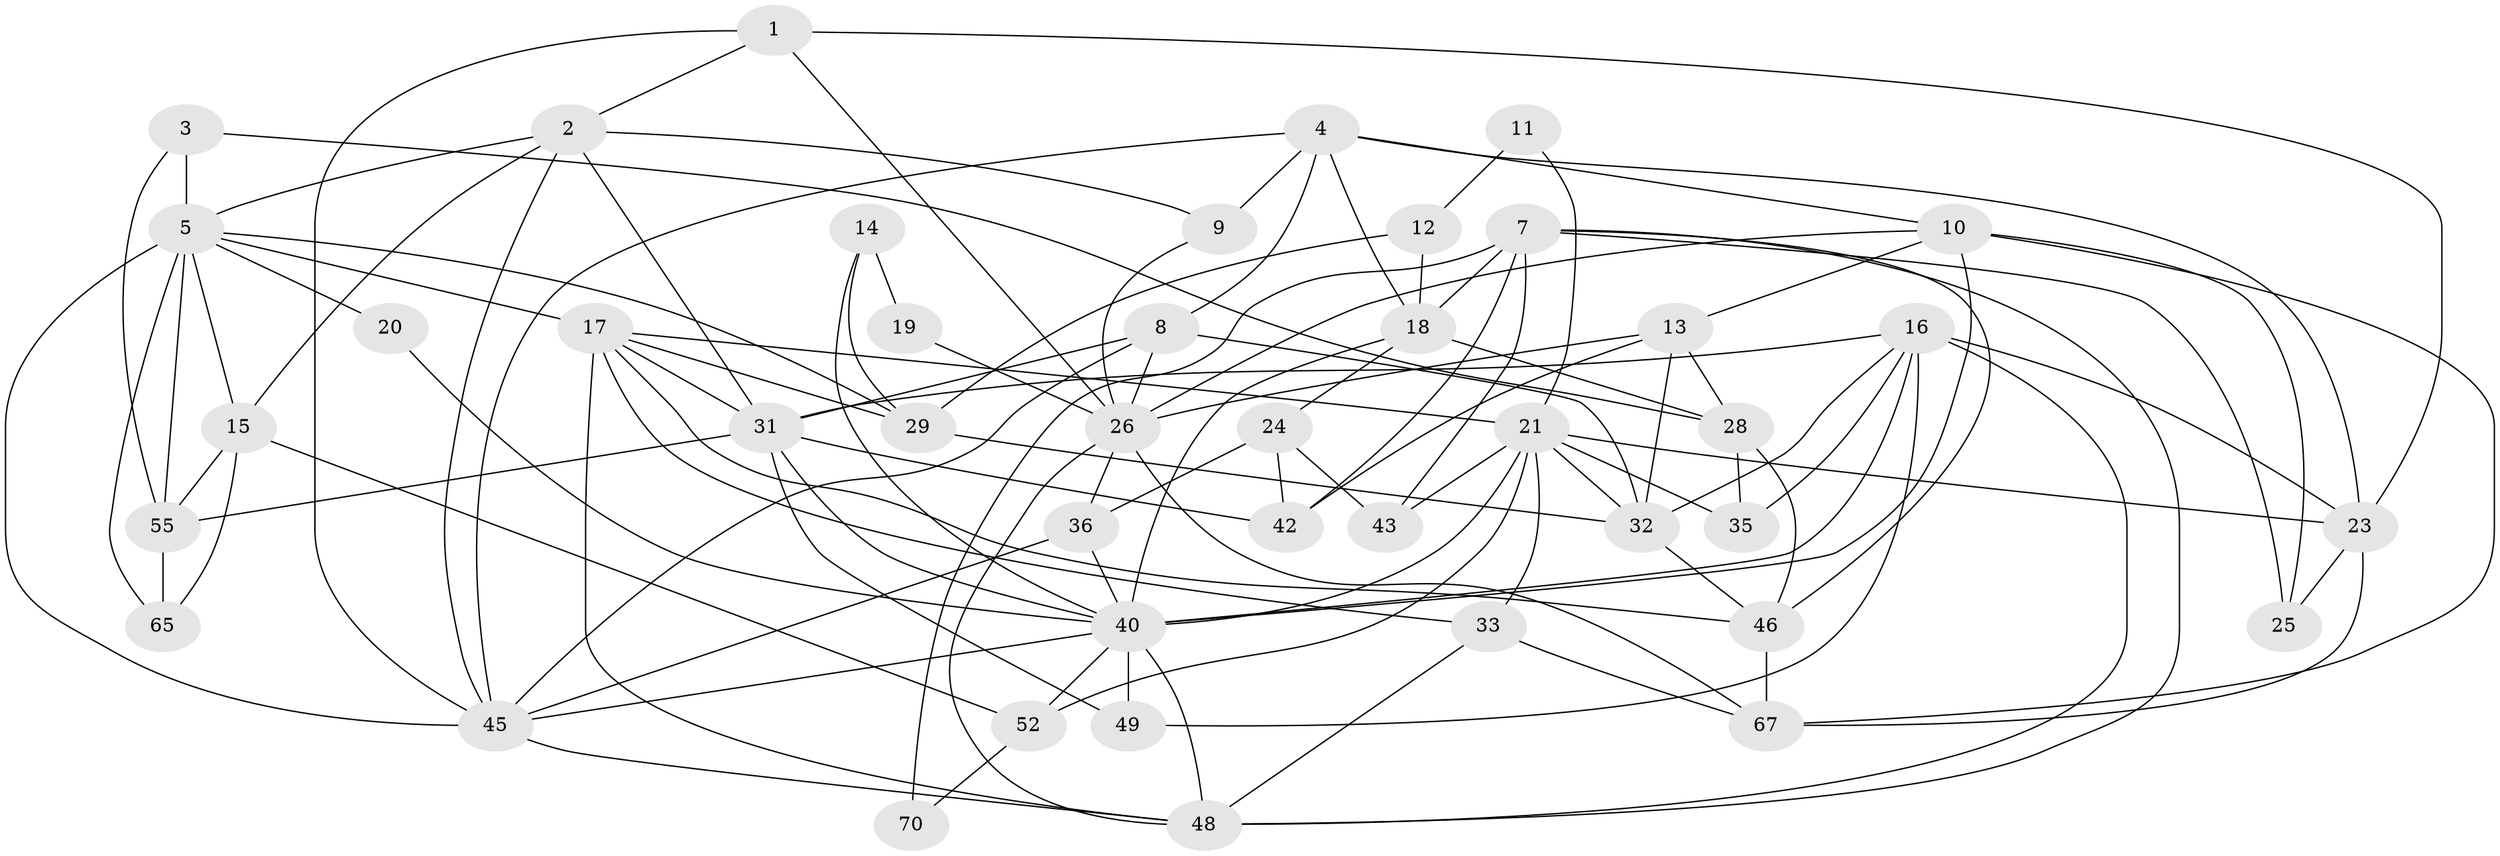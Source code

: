// Generated by graph-tools (version 1.1) at 2025/23/03/03/25 07:23:55]
// undirected, 43 vertices, 109 edges
graph export_dot {
graph [start="1"]
  node [color=gray90,style=filled];
  1;
  2 [super="+62"];
  3;
  4 [super="+6"];
  5 [super="+60"];
  7 [super="+71"];
  8 [super="+58"];
  9;
  10 [super="+53"];
  11;
  12;
  13 [super="+69"];
  14 [super="+37"];
  15 [super="+39"];
  16 [super="+63"];
  17 [super="+22"];
  18 [super="+47"];
  19;
  20;
  21 [super="+30"];
  23 [super="+38"];
  24 [super="+27"];
  25;
  26 [super="+51"];
  28 [super="+41"];
  29 [super="+59"];
  31 [super="+56"];
  32 [super="+44"];
  33 [super="+34"];
  35 [super="+50"];
  36 [super="+64"];
  40 [super="+61"];
  42 [super="+72"];
  43;
  45 [super="+57"];
  46 [super="+66"];
  48 [super="+54"];
  49;
  52;
  55 [super="+68"];
  65;
  67;
  70;
  1 -- 2;
  1 -- 23;
  1 -- 26;
  1 -- 45;
  2 -- 5;
  2 -- 9;
  2 -- 31;
  2 -- 45;
  2 -- 15;
  3 -- 28;
  3 -- 5;
  3 -- 55;
  4 -- 9;
  4 -- 23;
  4 -- 10;
  4 -- 8;
  4 -- 18;
  4 -- 45;
  5 -- 17;
  5 -- 20;
  5 -- 45;
  5 -- 65;
  5 -- 55;
  5 -- 15;
  5 -- 29;
  7 -- 42;
  7 -- 18;
  7 -- 48;
  7 -- 70;
  7 -- 25;
  7 -- 43;
  7 -- 46;
  8 -- 26;
  8 -- 32;
  8 -- 45;
  8 -- 31;
  9 -- 26;
  10 -- 67;
  10 -- 25;
  10 -- 26;
  10 -- 40;
  10 -- 13;
  11 -- 21;
  11 -- 12;
  12 -- 29;
  12 -- 18;
  13 -- 26;
  13 -- 28;
  13 -- 32;
  13 -- 42;
  14 -- 19 [weight=2];
  14 -- 40;
  14 -- 29;
  15 -- 65;
  15 -- 52;
  15 -- 55;
  16 -- 32;
  16 -- 23;
  16 -- 31;
  16 -- 49;
  16 -- 48;
  16 -- 35;
  16 -- 40;
  17 -- 29;
  17 -- 33;
  17 -- 21 [weight=2];
  17 -- 48;
  17 -- 31;
  17 -- 46;
  18 -- 28;
  18 -- 40 [weight=2];
  18 -- 24;
  19 -- 26;
  20 -- 40;
  21 -- 35;
  21 -- 23 [weight=2];
  21 -- 40;
  21 -- 43;
  21 -- 52;
  21 -- 32;
  21 -- 33;
  23 -- 25;
  23 -- 67;
  24 -- 43;
  24 -- 36;
  24 -- 42;
  26 -- 67;
  26 -- 48;
  26 -- 36;
  28 -- 46;
  28 -- 35 [weight=2];
  29 -- 32 [weight=2];
  31 -- 49;
  31 -- 42;
  31 -- 40;
  31 -- 55;
  32 -- 46;
  33 -- 67;
  33 -- 48;
  36 -- 45;
  36 -- 40;
  40 -- 45;
  40 -- 52;
  40 -- 48;
  40 -- 49;
  45 -- 48;
  46 -- 67;
  52 -- 70;
  55 -- 65;
}
